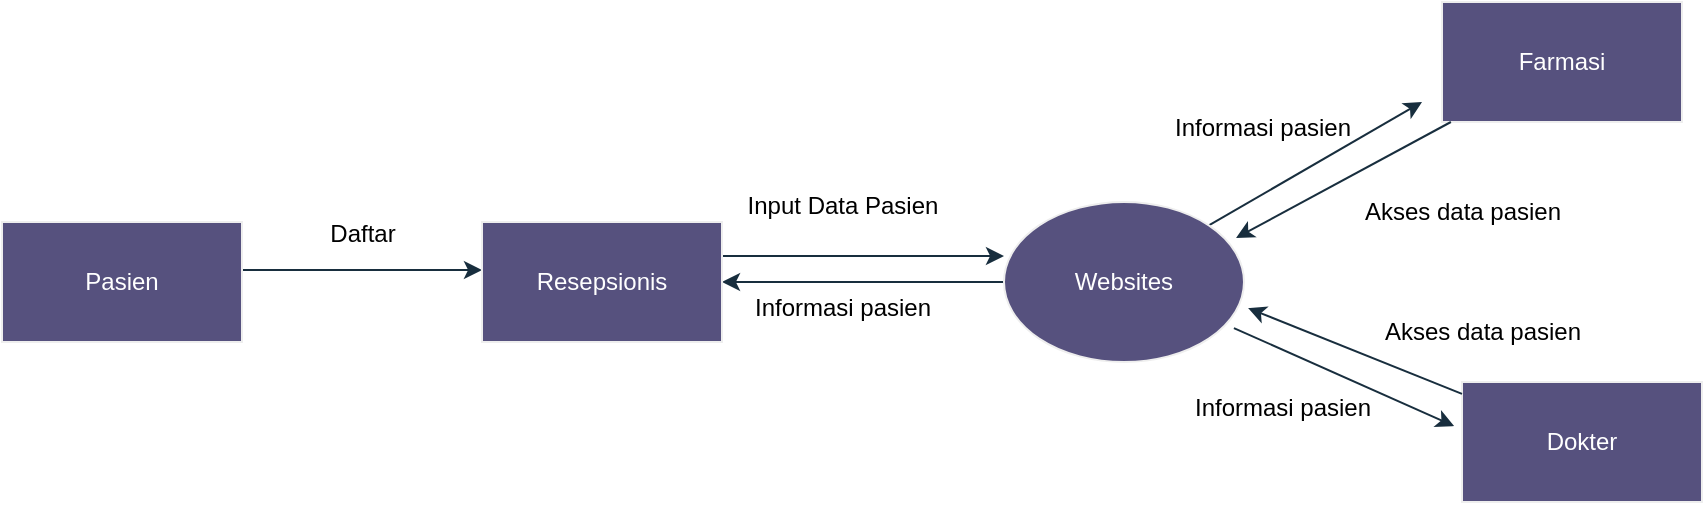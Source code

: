 <mxfile version="22.0.8" type="github" pages="3">
  <diagram name="dfd-lvl-0" id="9xVmMPkPxLvHN0yvDcWq">
    <mxGraphModel dx="1624" dy="484" grid="1" gridSize="10" guides="1" tooltips="1" connect="1" arrows="1" fold="1" page="1" pageScale="1" pageWidth="850" pageHeight="1100" math="0" shadow="0">
      <root>
        <mxCell id="0" />
        <mxCell id="1" parent="0" />
        <mxCell id="ojHpJRG1jIA3WTuo10---17" style="edgeStyle=orthogonalEdgeStyle;rounded=0;orthogonalLoop=1;jettySize=auto;html=1;exitX=0;exitY=0.5;exitDx=0;exitDy=0;entryX=1;entryY=0.5;entryDx=0;entryDy=0;strokeColor=#182E3E;" edge="1" parent="1" source="ojHpJRG1jIA3WTuo10---1" target="ojHpJRG1jIA3WTuo10---3">
          <mxGeometry relative="1" as="geometry" />
        </mxCell>
        <mxCell id="ojHpJRG1jIA3WTuo10---22" style="rounded=0;orthogonalLoop=1;jettySize=auto;html=1;strokeColor=#182E3E;exitX=1;exitY=0;exitDx=0;exitDy=0;" edge="1" parent="1" source="ojHpJRG1jIA3WTuo10---1">
          <mxGeometry relative="1" as="geometry">
            <mxPoint x="470" y="150" as="sourcePoint" />
            <mxPoint x="560" y="100" as="targetPoint" />
          </mxGeometry>
        </mxCell>
        <mxCell id="ojHpJRG1jIA3WTuo10---1" value="Websites" style="ellipse;whiteSpace=wrap;html=1;labelBackgroundColor=none;fillColor=#56517E;strokeColor=#EEEEEE;fontColor=#FFFFFF;" vertex="1" parent="1">
          <mxGeometry x="351" y="150" width="120" height="80" as="geometry" />
        </mxCell>
        <mxCell id="ojHpJRG1jIA3WTuo10---7" style="edgeStyle=orthogonalEdgeStyle;rounded=0;orthogonalLoop=1;jettySize=auto;html=1;entryX=0;entryY=0.5;entryDx=0;entryDy=0;labelBackgroundColor=none;strokeColor=#182E3E;fontColor=default;" edge="1" parent="1">
          <mxGeometry relative="1" as="geometry">
            <mxPoint x="-30" y="184" as="sourcePoint" />
            <mxPoint x="90" y="184" as="targetPoint" />
          </mxGeometry>
        </mxCell>
        <mxCell id="ojHpJRG1jIA3WTuo10---2" value="Pasien" style="rounded=0;whiteSpace=wrap;html=1;labelBackgroundColor=none;fillColor=#56517E;strokeColor=#EEEEEE;fontColor=#FFFFFF;" vertex="1" parent="1">
          <mxGeometry x="-150" y="160" width="120" height="60" as="geometry" />
        </mxCell>
        <mxCell id="ojHpJRG1jIA3WTuo10---11" style="edgeStyle=orthogonalEdgeStyle;rounded=0;orthogonalLoop=1;jettySize=auto;html=1;exitX=1;exitY=0.5;exitDx=0;exitDy=0;labelBackgroundColor=none;strokeColor=#182E3E;fontColor=default;" edge="1" parent="1">
          <mxGeometry relative="1" as="geometry">
            <mxPoint x="210" y="177" as="sourcePoint" />
            <mxPoint x="351" y="177" as="targetPoint" />
          </mxGeometry>
        </mxCell>
        <mxCell id="ojHpJRG1jIA3WTuo10---3" value="Resepsionis" style="rounded=0;whiteSpace=wrap;html=1;labelBackgroundColor=none;fillColor=#56517E;strokeColor=#EEEEEE;fontColor=#FFFFFF;" vertex="1" parent="1">
          <mxGeometry x="90" y="160" width="120" height="60" as="geometry" />
        </mxCell>
        <mxCell id="ojHpJRG1jIA3WTuo10---4" value="Farmasi" style="rounded=0;whiteSpace=wrap;html=1;labelBackgroundColor=none;fillColor=#56517E;strokeColor=#EEEEEE;fontColor=#FFFFFF;" vertex="1" parent="1">
          <mxGeometry x="570" y="50" width="120" height="60" as="geometry" />
        </mxCell>
        <mxCell id="ojHpJRG1jIA3WTuo10---5" value="Dokter" style="rounded=0;whiteSpace=wrap;html=1;labelBackgroundColor=none;fillColor=#56517E;strokeColor=#EEEEEE;fontColor=#FFFFFF;" vertex="1" parent="1">
          <mxGeometry x="580" y="240" width="120" height="60" as="geometry" />
        </mxCell>
        <mxCell id="ojHpJRG1jIA3WTuo10---8" value="Daftar" style="text;html=1;align=center;verticalAlign=middle;resizable=0;points=[];autosize=1;strokeColor=none;fillColor=none;labelBackgroundColor=none;" vertex="1" parent="1">
          <mxGeometry y="151" width="60" height="30" as="geometry" />
        </mxCell>
        <mxCell id="ojHpJRG1jIA3WTuo10---12" value="Input Data Pasien" style="text;html=1;align=center;verticalAlign=middle;resizable=0;points=[];autosize=1;strokeColor=none;fillColor=none;labelBackgroundColor=none;" vertex="1" parent="1">
          <mxGeometry x="210" y="137" width="120" height="30" as="geometry" />
        </mxCell>
        <mxCell id="ojHpJRG1jIA3WTuo10---13" style="rounded=0;orthogonalLoop=1;jettySize=auto;html=1;entryX=1.017;entryY=0.663;entryDx=0;entryDy=0;entryPerimeter=0;labelBackgroundColor=none;strokeColor=#182E3E;fontColor=default;" edge="1" parent="1" source="ojHpJRG1jIA3WTuo10---5" target="ojHpJRG1jIA3WTuo10---1">
          <mxGeometry relative="1" as="geometry" />
        </mxCell>
        <mxCell id="ojHpJRG1jIA3WTuo10---14" style="rounded=0;orthogonalLoop=1;jettySize=auto;html=1;entryX=0.967;entryY=0.225;entryDx=0;entryDy=0;entryPerimeter=0;labelBackgroundColor=none;strokeColor=#182E3E;fontColor=default;" edge="1" parent="1" source="ojHpJRG1jIA3WTuo10---4" target="ojHpJRG1jIA3WTuo10---1">
          <mxGeometry relative="1" as="geometry" />
        </mxCell>
        <mxCell id="ojHpJRG1jIA3WTuo10---15" value="Akses data pasien" style="text;html=1;align=center;verticalAlign=middle;resizable=0;points=[];autosize=1;strokeColor=none;fillColor=none;labelBackgroundColor=none;" vertex="1" parent="1">
          <mxGeometry x="520" y="140" width="120" height="30" as="geometry" />
        </mxCell>
        <mxCell id="ojHpJRG1jIA3WTuo10---16" value="Akses data pasien" style="text;html=1;align=center;verticalAlign=middle;resizable=0;points=[];autosize=1;strokeColor=none;fillColor=none;labelBackgroundColor=none;" vertex="1" parent="1">
          <mxGeometry x="530" y="200" width="120" height="30" as="geometry" />
        </mxCell>
        <mxCell id="ojHpJRG1jIA3WTuo10---18" value="&lt;font color=&quot;#000000&quot;&gt;Informasi pasien&lt;/font&gt;" style="text;html=1;align=center;verticalAlign=middle;resizable=0;points=[];autosize=1;strokeColor=none;fillColor=none;fontColor=#FFFFFF;" vertex="1" parent="1">
          <mxGeometry x="215" y="188" width="110" height="30" as="geometry" />
        </mxCell>
        <mxCell id="ojHpJRG1jIA3WTuo10---20" style="rounded=0;orthogonalLoop=1;jettySize=auto;html=1;exitX=0.958;exitY=0.788;exitDx=0;exitDy=0;entryX=-0.033;entryY=0.367;entryDx=0;entryDy=0;entryPerimeter=0;strokeColor=#182E3E;exitPerimeter=0;" edge="1" parent="1" source="ojHpJRG1jIA3WTuo10---1" target="ojHpJRG1jIA3WTuo10---5">
          <mxGeometry relative="1" as="geometry" />
        </mxCell>
        <mxCell id="ojHpJRG1jIA3WTuo10---23" value="&lt;font color=&quot;#000000&quot;&gt;Informasi pasien&lt;/font&gt;" style="text;html=1;align=center;verticalAlign=middle;resizable=0;points=[];autosize=1;strokeColor=none;fillColor=none;fontColor=#FFFFFF;" vertex="1" parent="1">
          <mxGeometry x="425" y="98" width="110" height="30" as="geometry" />
        </mxCell>
        <mxCell id="ojHpJRG1jIA3WTuo10---24" value="&lt;font color=&quot;#000000&quot;&gt;Informasi pasien&lt;/font&gt;" style="text;html=1;align=center;verticalAlign=middle;resizable=0;points=[];autosize=1;strokeColor=none;fillColor=none;fontColor=#FFFFFF;" vertex="1" parent="1">
          <mxGeometry x="435" y="238" width="110" height="30" as="geometry" />
        </mxCell>
      </root>
    </mxGraphModel>
  </diagram>
  <diagram id="3tcK_7p0iXK4AlxgL7ZR" name="dfd-lvl1 proses 1">
    <mxGraphModel dx="774" dy="1584" grid="1" gridSize="10" guides="1" tooltips="1" connect="1" arrows="1" fold="1" page="1" pageScale="1" pageWidth="850" pageHeight="1100" math="0" shadow="0">
      <root>
        <mxCell id="0" />
        <mxCell id="1" parent="0" />
        <mxCell id="OjCqZnigaYSy-PzzyRmF-4" style="edgeStyle=orthogonalEdgeStyle;rounded=0;orthogonalLoop=1;jettySize=auto;html=1;entryX=0;entryY=0.5;entryDx=0;entryDy=0;strokeColor=#182E3E;" edge="1" parent="1">
          <mxGeometry relative="1" as="geometry">
            <mxPoint x="170" y="142" as="sourcePoint" />
            <mxPoint x="340" y="142" as="targetPoint" />
          </mxGeometry>
        </mxCell>
        <mxCell id="khfob76Xx4wrm1tSwPbG-1" value="Pasien" style="rounded=0;whiteSpace=wrap;html=1;strokeColor=#EEEEEE;fontColor=#FFFFFF;fillColor=#56517E;" vertex="1" parent="1">
          <mxGeometry x="50" y="120" width="120" height="60" as="geometry" />
        </mxCell>
        <mxCell id="OjCqZnigaYSy-PzzyRmF-17" style="edgeStyle=orthogonalEdgeStyle;rounded=0;orthogonalLoop=1;jettySize=auto;html=1;exitX=0.25;exitY=0;exitDx=0;exitDy=0;entryX=0.25;entryY=1;entryDx=0;entryDy=0;strokeColor=#182E3E;" edge="1" parent="1" source="OjCqZnigaYSy-PzzyRmF-1" target="OjCqZnigaYSy-PzzyRmF-10">
          <mxGeometry relative="1" as="geometry" />
        </mxCell>
        <mxCell id="OjCqZnigaYSy-PzzyRmF-18" style="edgeStyle=orthogonalEdgeStyle;rounded=0;orthogonalLoop=1;jettySize=auto;html=1;exitX=1;exitY=0.5;exitDx=0;exitDy=0;entryX=0;entryY=0.5;entryDx=0;entryDy=0;strokeColor=#182E3E;" edge="1" parent="1" source="OjCqZnigaYSy-PzzyRmF-1" target="OjCqZnigaYSy-PzzyRmF-3">
          <mxGeometry relative="1" as="geometry" />
        </mxCell>
        <mxCell id="OjCqZnigaYSy-PzzyRmF-1" value="Resepsionis" style="rounded=0;whiteSpace=wrap;html=1;strokeColor=#EEEEEE;fontColor=#FFFFFF;fillColor=#56517E;" vertex="1" parent="1">
          <mxGeometry x="340" y="120" width="120" height="60" as="geometry" />
        </mxCell>
        <mxCell id="OjCqZnigaYSy-PzzyRmF-3" value="Medical History&lt;br&gt;Database" style="shape=process;whiteSpace=wrap;html=1;backgroundOutline=1;strokeColor=#EEEEEE;fontColor=#FFFFFF;fillColor=#56517E;" vertex="1" parent="1">
          <mxGeometry x="760" y="120" width="120" height="60" as="geometry" />
        </mxCell>
        <mxCell id="OjCqZnigaYSy-PzzyRmF-7" value="&lt;font color=&quot;#000000&quot;&gt;DAFTAR&lt;/font&gt;" style="text;html=1;align=center;verticalAlign=middle;resizable=0;points=[];autosize=1;strokeColor=none;fillColor=none;fontColor=#FFFFFF;" vertex="1" parent="1">
          <mxGeometry x="210" y="110" width="70" height="30" as="geometry" />
        </mxCell>
        <mxCell id="OjCqZnigaYSy-PzzyRmF-8" value="&lt;font color=&quot;#000000&quot;&gt;Membuat Medical History kosong untuk pasien&lt;/font&gt;" style="text;html=1;align=center;verticalAlign=middle;resizable=0;points=[];autosize=1;strokeColor=none;fillColor=none;fontColor=#FFFFFF;rotation=0;" vertex="1" parent="1">
          <mxGeometry x="471" y="150" width="270" height="30" as="geometry" />
        </mxCell>
        <mxCell id="OjCqZnigaYSy-PzzyRmF-13" style="edgeStyle=orthogonalEdgeStyle;rounded=0;orthogonalLoop=1;jettySize=auto;html=1;exitX=0.75;exitY=1;exitDx=0;exitDy=0;strokeColor=#182E3E;entryX=0.75;entryY=0;entryDx=0;entryDy=0;" edge="1" parent="1" source="OjCqZnigaYSy-PzzyRmF-10" target="OjCqZnigaYSy-PzzyRmF-1">
          <mxGeometry relative="1" as="geometry">
            <mxPoint x="430" y="110" as="targetPoint" />
            <Array as="points" />
          </mxGeometry>
        </mxCell>
        <mxCell id="OjCqZnigaYSy-PzzyRmF-10" value="Pasien Database" style="shape=process;whiteSpace=wrap;html=1;backgroundOutline=1;strokeColor=#EEEEEE;fontColor=#FFFFFF;fillColor=#56517E;" vertex="1" parent="1">
          <mxGeometry x="340" y="-100" width="120" height="60" as="geometry" />
        </mxCell>
        <mxCell id="OjCqZnigaYSy-PzzyRmF-12" value="&lt;font color=&quot;#000000&quot;&gt;Akses data pasien /Membuat data pasien baru&lt;/font&gt;" style="text;html=1;align=center;verticalAlign=middle;resizable=0;points=[];autosize=1;strokeColor=none;fillColor=none;fontColor=#FFFFFF;" vertex="1" parent="1">
          <mxGeometry x="90" y="20" width="270" height="30" as="geometry" />
        </mxCell>
        <mxCell id="OjCqZnigaYSy-PzzyRmF-14" value="&lt;font color=&quot;#000000&quot;&gt;Informasi pasen&lt;/font&gt;" style="text;html=1;align=center;verticalAlign=middle;resizable=0;points=[];autosize=1;strokeColor=none;fillColor=none;fontColor=#FFFFFF;" vertex="1" parent="1">
          <mxGeometry x="440" y="30" width="110" height="30" as="geometry" />
        </mxCell>
      </root>
    </mxGraphModel>
  </diagram>
  <diagram id="sfTdT7dE8QMPoV5CAsvK" name="dfd-lvl1-proses2">
    <mxGraphModel dx="1624" dy="484" grid="1" gridSize="10" guides="1" tooltips="1" connect="1" arrows="1" fold="1" page="1" pageScale="1" pageWidth="850" pageHeight="1100" math="0" shadow="0">
      <root>
        <mxCell id="0" />
        <mxCell id="1" parent="0" />
        <mxCell id="NYj6CO0lE5FXpkw-EkXI-6" style="edgeStyle=orthogonalEdgeStyle;rounded=0;orthogonalLoop=1;jettySize=auto;html=1;exitX=1;exitY=0.25;exitDx=0;exitDy=0;entryX=0;entryY=0.25;entryDx=0;entryDy=0;strokeColor=#182E3E;" edge="1" parent="1" source="NYj6CO0lE5FXpkw-EkXI-1" target="NYj6CO0lE5FXpkw-EkXI-3">
          <mxGeometry relative="1" as="geometry" />
        </mxCell>
        <mxCell id="NYj6CO0lE5FXpkw-EkXI-1" value="Medical History" style="shape=process;whiteSpace=wrap;html=1;backgroundOutline=1;strokeColor=#EEEEEE;fontColor=#FFFFFF;fillColor=#56517E;" vertex="1" parent="1">
          <mxGeometry x="10" y="150" width="120" height="60" as="geometry" />
        </mxCell>
        <mxCell id="NYj6CO0lE5FXpkw-EkXI-5" style="edgeStyle=orthogonalEdgeStyle;rounded=0;orthogonalLoop=1;jettySize=auto;html=1;exitX=0;exitY=0.75;exitDx=0;exitDy=0;entryX=1;entryY=0.75;entryDx=0;entryDy=0;strokeColor=#182E3E;" edge="1" parent="1" source="NYj6CO0lE5FXpkw-EkXI-3" target="NYj6CO0lE5FXpkw-EkXI-1">
          <mxGeometry relative="1" as="geometry" />
        </mxCell>
        <mxCell id="NYj6CO0lE5FXpkw-EkXI-3" value="Dokter" style="rounded=0;whiteSpace=wrap;html=1;strokeColor=#EEEEEE;fontColor=#FFFFFF;fillColor=#56517E;" vertex="1" parent="1">
          <mxGeometry x="500" y="150" width="120" height="60" as="geometry" />
        </mxCell>
        <mxCell id="NYj6CO0lE5FXpkw-EkXI-9" style="rounded=0;orthogonalLoop=1;jettySize=auto;html=1;exitX=1;exitY=0.75;exitDx=0;exitDy=0;strokeColor=#182E3E;" edge="1" parent="1" source="NYj6CO0lE5FXpkw-EkXI-8" target="NYj6CO0lE5FXpkw-EkXI-3">
          <mxGeometry relative="1" as="geometry" />
        </mxCell>
        <mxCell id="NYj6CO0lE5FXpkw-EkXI-12" style="edgeStyle=orthogonalEdgeStyle;rounded=0;orthogonalLoop=1;jettySize=auto;html=1;exitX=0.5;exitY=1;exitDx=0;exitDy=0;entryX=0.5;entryY=0;entryDx=0;entryDy=0;strokeColor=#182E3E;" edge="1" parent="1" source="NYj6CO0lE5FXpkw-EkXI-8" target="NYj6CO0lE5FXpkw-EkXI-1">
          <mxGeometry relative="1" as="geometry" />
        </mxCell>
        <mxCell id="NYj6CO0lE5FXpkw-EkXI-8" value="Pasien" style="shape=process;whiteSpace=wrap;html=1;backgroundOutline=1;strokeColor=#EEEEEE;fontColor=#FFFFFF;fillColor=#56517E;" vertex="1" parent="1">
          <mxGeometry x="10" y="20" width="120" height="60" as="geometry" />
        </mxCell>
        <mxCell id="NYj6CO0lE5FXpkw-EkXI-10" value="&lt;font color=&quot;#000000&quot;&gt;Akses Informasi Pasien&lt;/font&gt;" style="text;html=1;align=center;verticalAlign=middle;resizable=0;points=[];autosize=1;strokeColor=none;fillColor=none;fontColor=#FFFFFF;" vertex="1" parent="1">
          <mxGeometry x="185" y="60" width="150" height="30" as="geometry" />
        </mxCell>
        <mxCell id="NYj6CO0lE5FXpkw-EkXI-11" value="&lt;font color=&quot;#000000&quot;&gt;Akses Informasi/Medical history Pasien&lt;/font&gt;" style="text;html=1;align=center;verticalAlign=middle;resizable=0;points=[];autosize=1;strokeColor=none;fillColor=none;fontColor=#FFFFFF;" vertex="1" parent="1">
          <mxGeometry x="145" y="130" width="230" height="30" as="geometry" />
        </mxCell>
        <mxCell id="NYj6CO0lE5FXpkw-EkXI-14" value="&lt;font color=&quot;#000000&quot;&gt;Update Informasi/Medical history Pasien&lt;/font&gt;" style="text;html=1;align=center;verticalAlign=middle;resizable=0;points=[];autosize=1;strokeColor=none;fillColor=none;fontColor=#FFFFFF;" vertex="1" parent="1">
          <mxGeometry x="155" y="200" width="240" height="30" as="geometry" />
        </mxCell>
        <mxCell id="NYj6CO0lE5FXpkw-EkXI-15" value="&lt;font color=&quot;#000000&quot;&gt;Parsing Id Pasien&lt;/font&gt;" style="text;html=1;align=center;verticalAlign=middle;resizable=0;points=[];autosize=1;strokeColor=none;fillColor=none;fontColor=#FFFFFF;" vertex="1" parent="1">
          <mxGeometry x="-60" y="100" width="120" height="30" as="geometry" />
        </mxCell>
      </root>
    </mxGraphModel>
  </diagram>
</mxfile>

